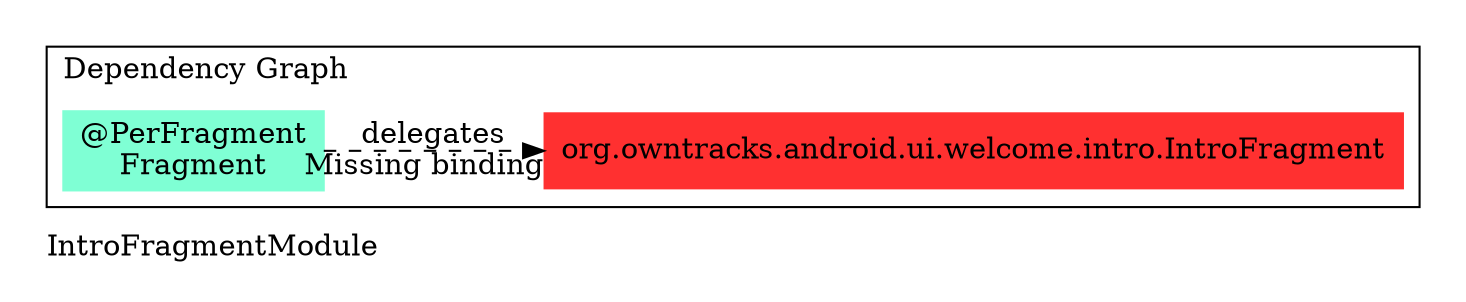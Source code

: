 digraph "org.owntracks.android.ui.welcome.intro.IntroFragmentModule" {
  graph [rankdir="LR", labeljust="l", label="IntroFragmentModule", pad="0.2", compound="true"]
  node [shape="rectangle", style="filled", color="turquoise"]
  subgraph "cluster_Entry Points" {
    graph [labeljust="l", label="Entry Points"]
    node [shape="component", penwidth="2"]
  }
  subgraph "cluster_Dependency Graph" {
    graph [labeljust="l", label="Dependency Graph"]
    "44ffecb5-b9c5-44c5-ad77-cbba61f60a50" [label="@PerFragment\nFragment", color="aquamarine"]
    "eb466e92-b415-43be-8ddf-5d1cfbc0c675" [label="org.owntracks.android.ui.welcome.intro.IntroFragment", color="firebrick1"]
  }
  subgraph "cluster_Subcomponents" {
    graph [labeljust="l", shape="folder", label="Subcomponents"]
  }
  "44ffecb5-b9c5-44c5-ad77-cbba61f60a50" -> "eb466e92-b415-43be-8ddf-5d1cfbc0c675" [style="dashed", label="delegates", arrowType="empty", headlabel="Missing binding"]
}
